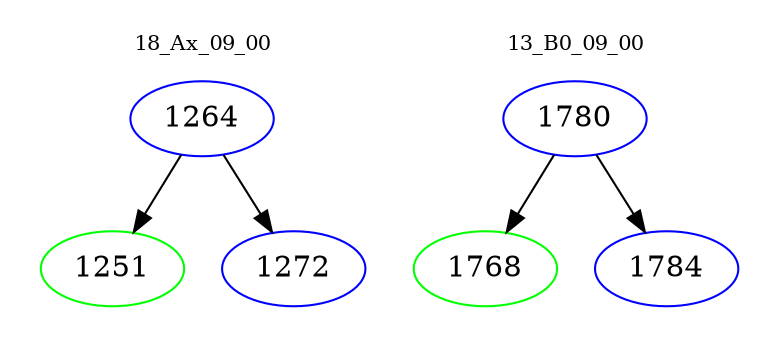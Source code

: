 digraph{
subgraph cluster_0 {
color = white
label = "18_Ax_09_00";
fontsize=10;
T0_1264 [label="1264", color="blue"]
T0_1264 -> T0_1251 [color="black"]
T0_1251 [label="1251", color="green"]
T0_1264 -> T0_1272 [color="black"]
T0_1272 [label="1272", color="blue"]
}
subgraph cluster_1 {
color = white
label = "13_B0_09_00";
fontsize=10;
T1_1780 [label="1780", color="blue"]
T1_1780 -> T1_1768 [color="black"]
T1_1768 [label="1768", color="green"]
T1_1780 -> T1_1784 [color="black"]
T1_1784 [label="1784", color="blue"]
}
}
